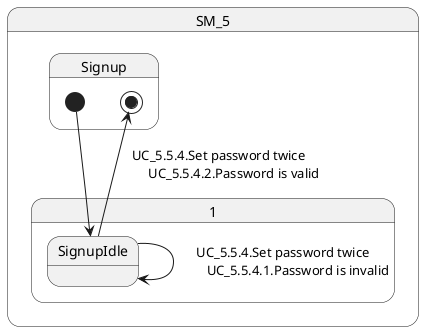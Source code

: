 @startuml

state SM_5.Signup {
    [*] --> SM_5.1.SignupIdle
    SM_5.1.SignupIdle --> SM_5.1.SignupIdle : \
        UC_5.5.4.Set password twice \n\
        UC_5.5.4.1.Password is invalid

    SM_5.1.SignupIdle --> [*] : \
        UC_5.5.4.Set password twice \n\
        UC_5.5.4.2.Password is valid

}

@enduml